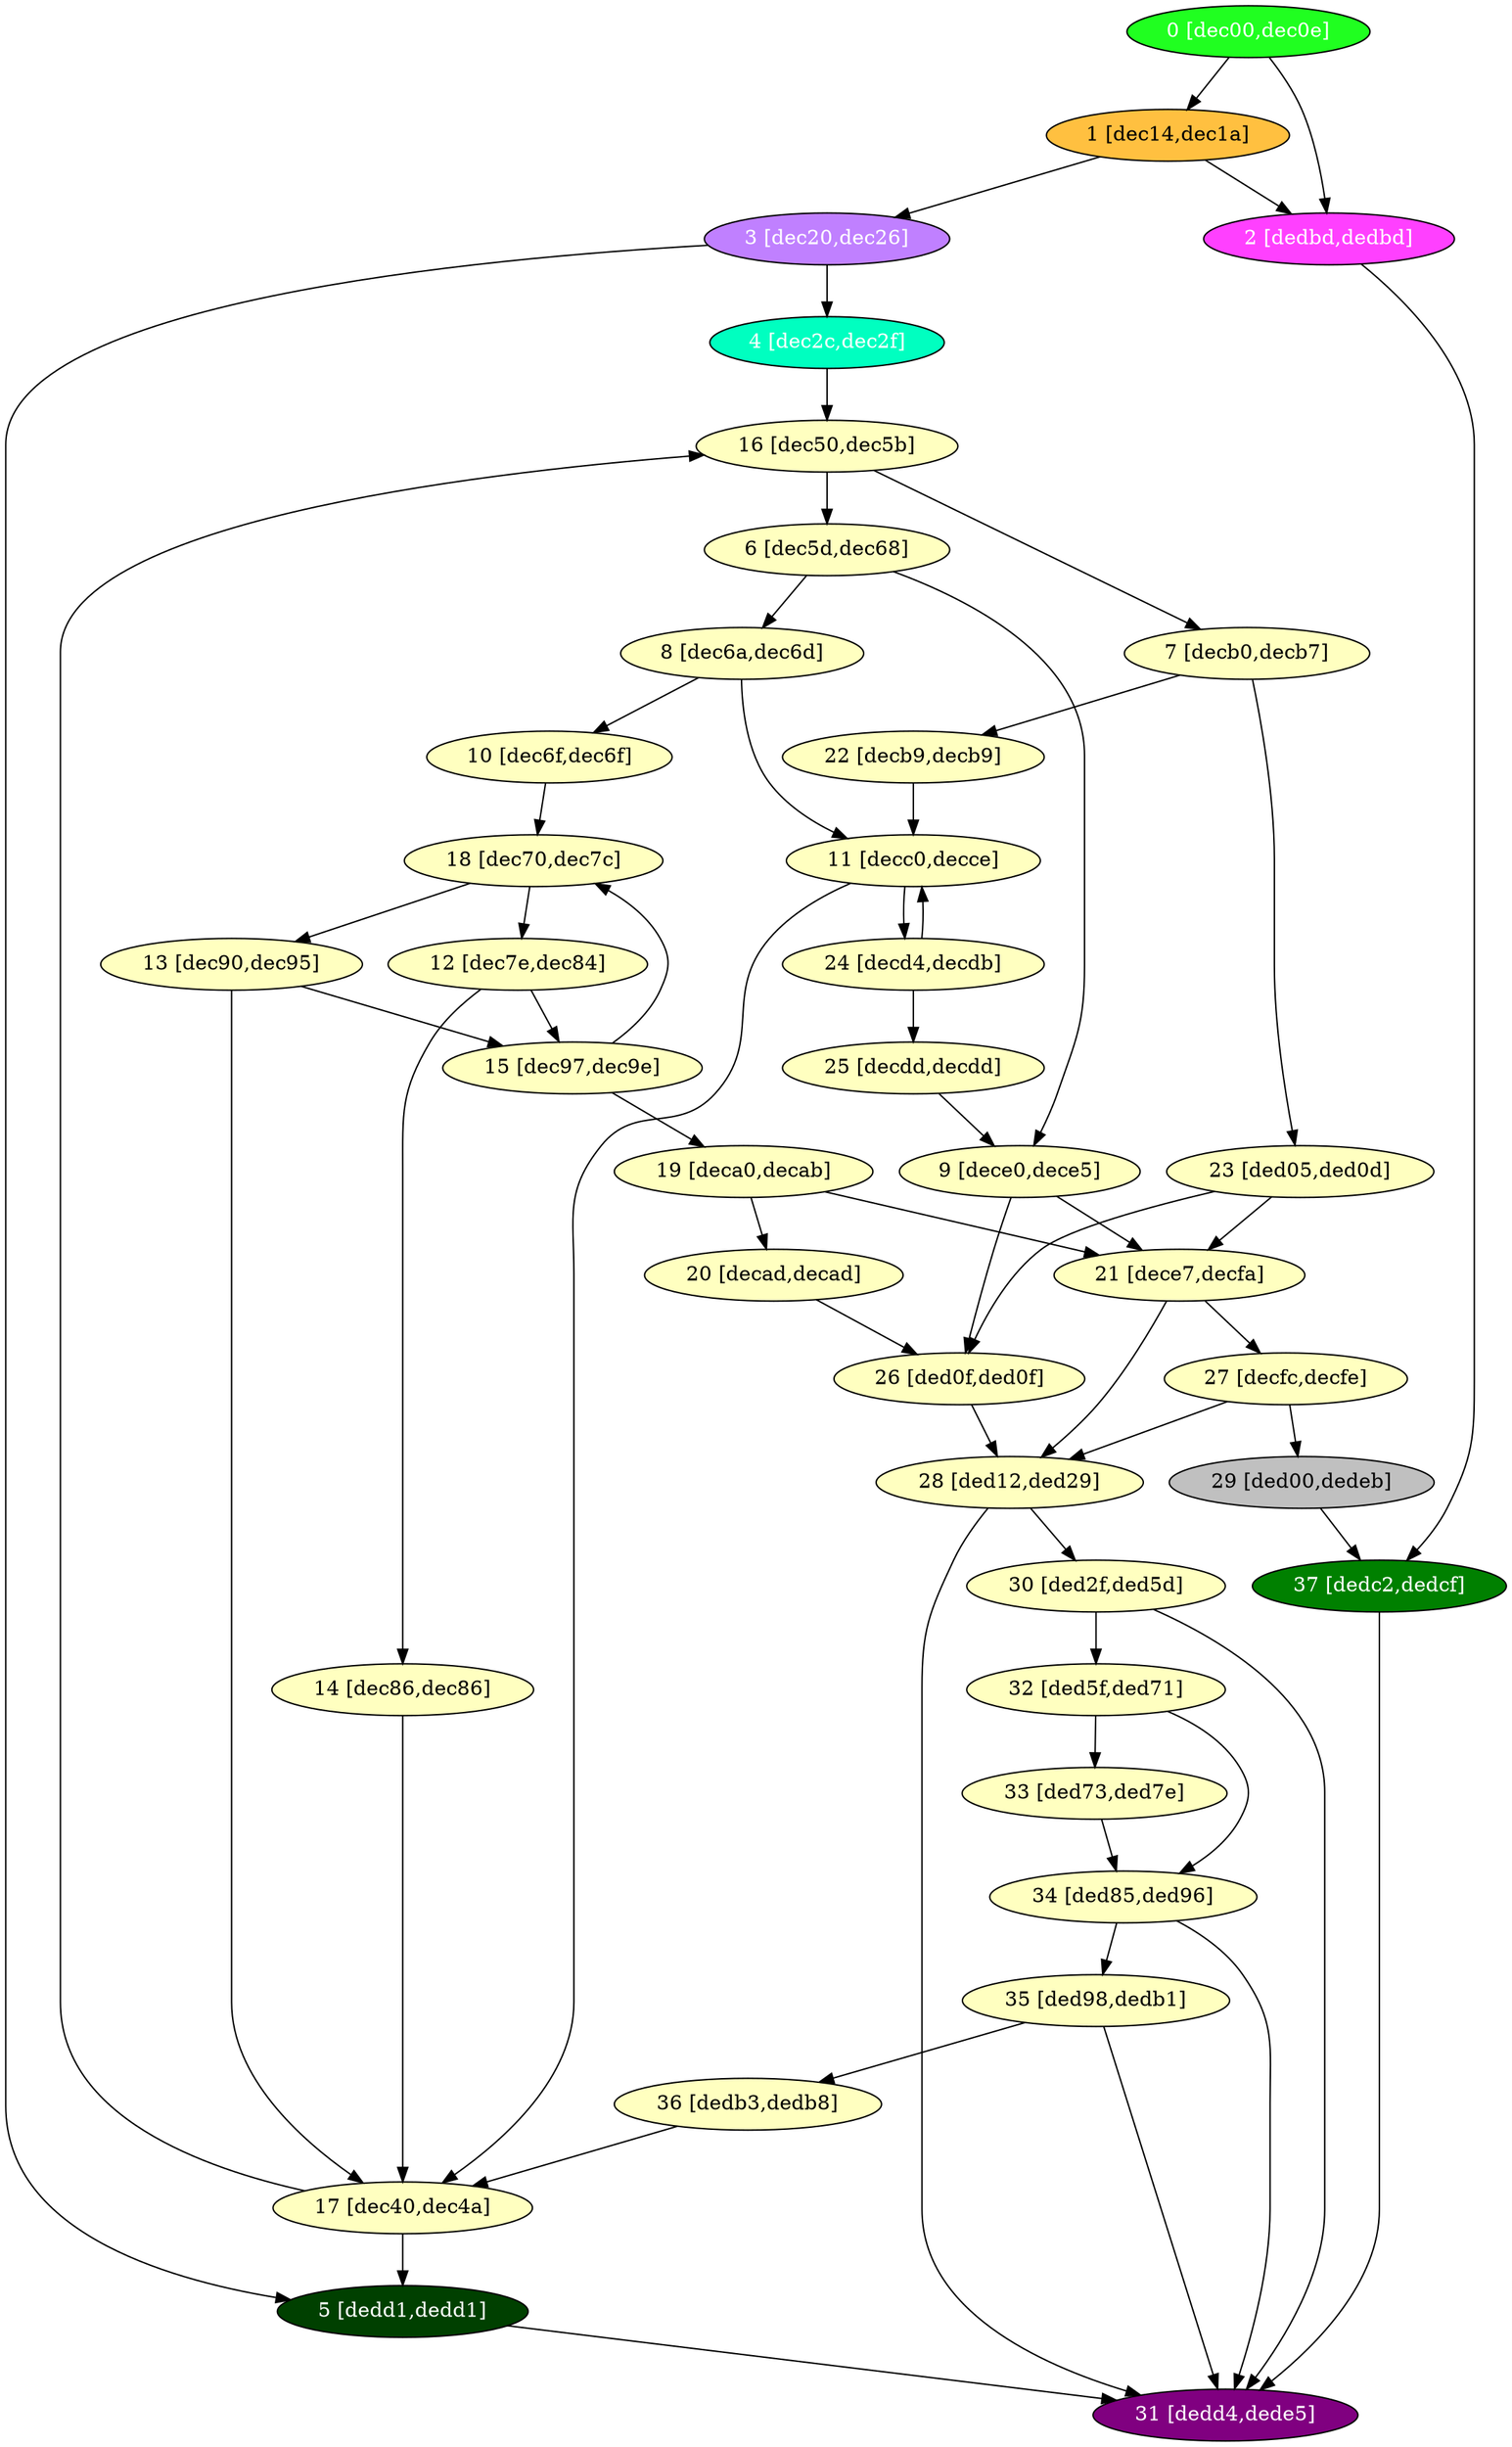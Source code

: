 diGraph libnss3{
	libnss3_0  [style=filled fillcolor="#20FF20" fontcolor="#ffffff" shape=oval label="0 [dec00,dec0e]"]
	libnss3_1  [style=filled fillcolor="#FFC040" fontcolor="#000000" shape=oval label="1 [dec14,dec1a]"]
	libnss3_2  [style=filled fillcolor="#FF40FF" fontcolor="#ffffff" shape=oval label="2 [dedbd,dedbd]"]
	libnss3_3  [style=filled fillcolor="#C080FF" fontcolor="#ffffff" shape=oval label="3 [dec20,dec26]"]
	libnss3_4  [style=filled fillcolor="#00FFC0" fontcolor="#ffffff" shape=oval label="4 [dec2c,dec2f]"]
	libnss3_5  [style=filled fillcolor="#004000" fontcolor="#ffffff" shape=oval label="5 [dedd1,dedd1]"]
	libnss3_6  [style=filled fillcolor="#FFFFC0" fontcolor="#000000" shape=oval label="6 [dec5d,dec68]"]
	libnss3_7  [style=filled fillcolor="#FFFFC0" fontcolor="#000000" shape=oval label="7 [decb0,decb7]"]
	libnss3_8  [style=filled fillcolor="#FFFFC0" fontcolor="#000000" shape=oval label="8 [dec6a,dec6d]"]
	libnss3_9  [style=filled fillcolor="#FFFFC0" fontcolor="#000000" shape=oval label="9 [dece0,dece5]"]
	libnss3_a  [style=filled fillcolor="#FFFFC0" fontcolor="#000000" shape=oval label="10 [dec6f,dec6f]"]
	libnss3_b  [style=filled fillcolor="#FFFFC0" fontcolor="#000000" shape=oval label="11 [decc0,decce]"]
	libnss3_c  [style=filled fillcolor="#FFFFC0" fontcolor="#000000" shape=oval label="12 [dec7e,dec84]"]
	libnss3_d  [style=filled fillcolor="#FFFFC0" fontcolor="#000000" shape=oval label="13 [dec90,dec95]"]
	libnss3_e  [style=filled fillcolor="#FFFFC0" fontcolor="#000000" shape=oval label="14 [dec86,dec86]"]
	libnss3_f  [style=filled fillcolor="#FFFFC0" fontcolor="#000000" shape=oval label="15 [dec97,dec9e]"]
	libnss3_10  [style=filled fillcolor="#FFFFC0" fontcolor="#000000" shape=oval label="16 [dec50,dec5b]"]
	libnss3_11  [style=filled fillcolor="#FFFFC0" fontcolor="#000000" shape=oval label="17 [dec40,dec4a]"]
	libnss3_12  [style=filled fillcolor="#FFFFC0" fontcolor="#000000" shape=oval label="18 [dec70,dec7c]"]
	libnss3_13  [style=filled fillcolor="#FFFFC0" fontcolor="#000000" shape=oval label="19 [deca0,decab]"]
	libnss3_14  [style=filled fillcolor="#FFFFC0" fontcolor="#000000" shape=oval label="20 [decad,decad]"]
	libnss3_15  [style=filled fillcolor="#FFFFC0" fontcolor="#000000" shape=oval label="21 [dece7,decfa]"]
	libnss3_16  [style=filled fillcolor="#FFFFC0" fontcolor="#000000" shape=oval label="22 [decb9,decb9]"]
	libnss3_17  [style=filled fillcolor="#FFFFC0" fontcolor="#000000" shape=oval label="23 [ded05,ded0d]"]
	libnss3_18  [style=filled fillcolor="#FFFFC0" fontcolor="#000000" shape=oval label="24 [decd4,decdb]"]
	libnss3_19  [style=filled fillcolor="#FFFFC0" fontcolor="#000000" shape=oval label="25 [decdd,decdd]"]
	libnss3_1a  [style=filled fillcolor="#FFFFC0" fontcolor="#000000" shape=oval label="26 [ded0f,ded0f]"]
	libnss3_1b  [style=filled fillcolor="#FFFFC0" fontcolor="#000000" shape=oval label="27 [decfc,decfe]"]
	libnss3_1c  [style=filled fillcolor="#FFFFC0" fontcolor="#000000" shape=oval label="28 [ded12,ded29]"]
	libnss3_1d  [style=filled fillcolor="#C0C0C0" fontcolor="#000000" shape=oval label="29 [ded00,dedeb]"]
	libnss3_1e  [style=filled fillcolor="#FFFFC0" fontcolor="#000000" shape=oval label="30 [ded2f,ded5d]"]
	libnss3_1f  [style=filled fillcolor="#800080" fontcolor="#ffffff" shape=oval label="31 [dedd4,dede5]"]
	libnss3_20  [style=filled fillcolor="#FFFFC0" fontcolor="#000000" shape=oval label="32 [ded5f,ded71]"]
	libnss3_21  [style=filled fillcolor="#FFFFC0" fontcolor="#000000" shape=oval label="33 [ded73,ded7e]"]
	libnss3_22  [style=filled fillcolor="#FFFFC0" fontcolor="#000000" shape=oval label="34 [ded85,ded96]"]
	libnss3_23  [style=filled fillcolor="#FFFFC0" fontcolor="#000000" shape=oval label="35 [ded98,dedb1]"]
	libnss3_24  [style=filled fillcolor="#FFFFC0" fontcolor="#000000" shape=oval label="36 [dedb3,dedb8]"]
	libnss3_25  [style=filled fillcolor="#008000" fontcolor="#ffffff" shape=oval label="37 [dedc2,dedcf]"]

	libnss3_0 -> libnss3_1
	libnss3_0 -> libnss3_2
	libnss3_1 -> libnss3_2
	libnss3_1 -> libnss3_3
	libnss3_2 -> libnss3_25
	libnss3_3 -> libnss3_4
	libnss3_3 -> libnss3_5
	libnss3_4 -> libnss3_10
	libnss3_5 -> libnss3_1f
	libnss3_6 -> libnss3_8
	libnss3_6 -> libnss3_9
	libnss3_7 -> libnss3_16
	libnss3_7 -> libnss3_17
	libnss3_8 -> libnss3_a
	libnss3_8 -> libnss3_b
	libnss3_9 -> libnss3_15
	libnss3_9 -> libnss3_1a
	libnss3_a -> libnss3_12
	libnss3_b -> libnss3_11
	libnss3_b -> libnss3_18
	libnss3_c -> libnss3_e
	libnss3_c -> libnss3_f
	libnss3_d -> libnss3_f
	libnss3_d -> libnss3_11
	libnss3_e -> libnss3_11
	libnss3_f -> libnss3_12
	libnss3_f -> libnss3_13
	libnss3_10 -> libnss3_6
	libnss3_10 -> libnss3_7
	libnss3_11 -> libnss3_5
	libnss3_11 -> libnss3_10
	libnss3_12 -> libnss3_c
	libnss3_12 -> libnss3_d
	libnss3_13 -> libnss3_14
	libnss3_13 -> libnss3_15
	libnss3_14 -> libnss3_1a
	libnss3_15 -> libnss3_1b
	libnss3_15 -> libnss3_1c
	libnss3_16 -> libnss3_b
	libnss3_17 -> libnss3_15
	libnss3_17 -> libnss3_1a
	libnss3_18 -> libnss3_b
	libnss3_18 -> libnss3_19
	libnss3_19 -> libnss3_9
	libnss3_1a -> libnss3_1c
	libnss3_1b -> libnss3_1c
	libnss3_1b -> libnss3_1d
	libnss3_1c -> libnss3_1e
	libnss3_1c -> libnss3_1f
	libnss3_1d -> libnss3_25
	libnss3_1e -> libnss3_1f
	libnss3_1e -> libnss3_20
	libnss3_20 -> libnss3_21
	libnss3_20 -> libnss3_22
	libnss3_21 -> libnss3_22
	libnss3_22 -> libnss3_1f
	libnss3_22 -> libnss3_23
	libnss3_23 -> libnss3_1f
	libnss3_23 -> libnss3_24
	libnss3_24 -> libnss3_11
	libnss3_25 -> libnss3_1f
}